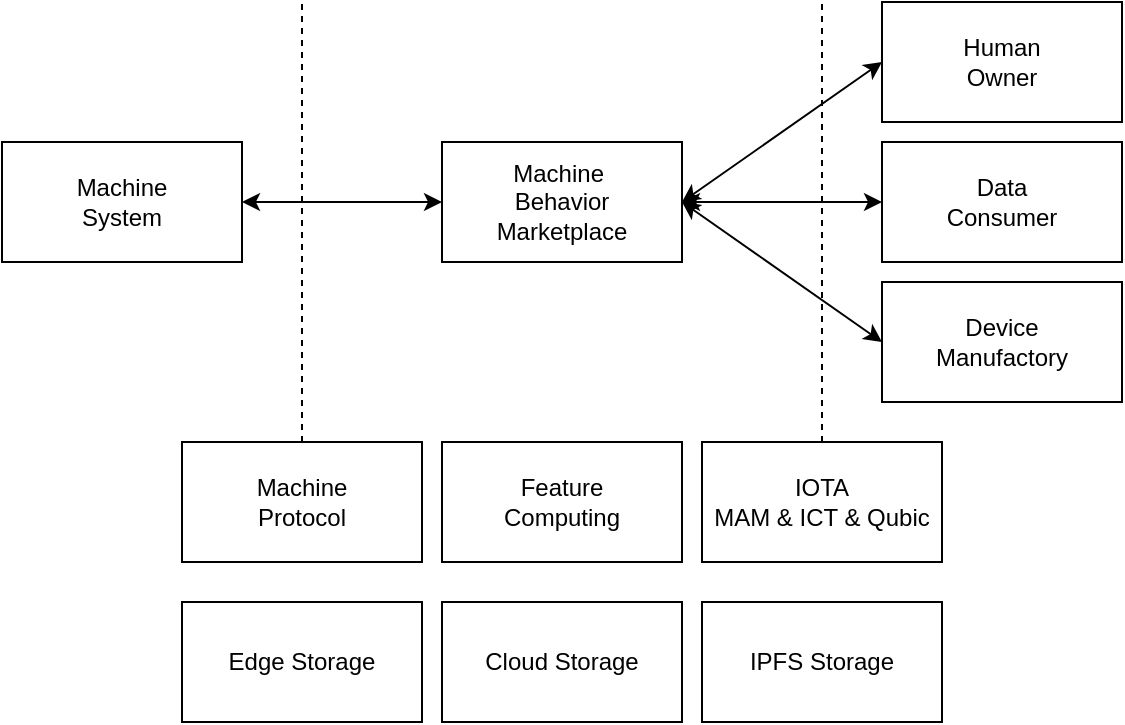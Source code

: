 <mxfile version="10.4.8" type="github"><diagram id="FyKLwY2rC09LsQtiZAwr" name="Page-1"><mxGraphModel dx="711" dy="602" grid="1" gridSize="10" guides="1" tooltips="1" connect="1" arrows="1" fold="1" page="1" pageScale="1" pageWidth="850" pageHeight="1100" math="0" shadow="0"><root><mxCell id="0"/><mxCell id="1" parent="0"/><mxCell id="XmHrJWyt_M7lHS0KrHwF-1" value="&lt;span&gt;Machine&amp;nbsp;&lt;/span&gt;&lt;br&gt;&lt;span&gt;Behavior&lt;/span&gt;&lt;br&gt;&lt;span&gt;Marketplace&lt;/span&gt;" style="rounded=0;whiteSpace=wrap;html=1;" parent="1" vertex="1"><mxGeometry x="340" y="130" width="120" height="60" as="geometry"/></mxCell><mxCell id="97nY0JmqpkczdnJ-v8mu-1" value="Machine&lt;br&gt;System&lt;br&gt;" style="rounded=0;whiteSpace=wrap;html=1;" parent="1" vertex="1"><mxGeometry x="120" y="130" width="120" height="60" as="geometry"/></mxCell><mxCell id="g7zFXvAbVAu7hrYjj0Qe-1" value="Human&lt;br&gt;Owner&lt;br&gt;" style="rounded=0;whiteSpace=wrap;html=1;" parent="1" vertex="1"><mxGeometry x="560" y="60" width="120" height="60" as="geometry"/></mxCell><mxCell id="g7zFXvAbVAu7hrYjj0Qe-2" value="Device&lt;br&gt;Manufactory&lt;br&gt;" style="rounded=0;whiteSpace=wrap;html=1;" parent="1" vertex="1"><mxGeometry x="560" y="200" width="120" height="60" as="geometry"/></mxCell><mxCell id="g7zFXvAbVAu7hrYjj0Qe-3" value="IOTA&lt;br&gt;MAM &amp;amp; ICT &amp;amp; Qubic" style="rounded=0;whiteSpace=wrap;html=1;" parent="1" vertex="1"><mxGeometry x="470" y="280" width="120" height="60" as="geometry"/></mxCell><mxCell id="g7zFXvAbVAu7hrYjj0Qe-5" value="IPFS Storage" style="rounded=0;whiteSpace=wrap;html=1;" parent="1" vertex="1"><mxGeometry x="470" y="360" width="120" height="60" as="geometry"/></mxCell><mxCell id="g7zFXvAbVAu7hrYjj0Qe-6" value="Edge Storage" style="rounded=0;whiteSpace=wrap;html=1;" parent="1" vertex="1"><mxGeometry x="210" y="360" width="120" height="60" as="geometry"/></mxCell><mxCell id="OzVFyzVC0tUx3ILVQaz6-2" value="Data&lt;br&gt;Consumer&lt;br&gt;" style="rounded=0;whiteSpace=wrap;html=1;" vertex="1" parent="1"><mxGeometry x="560" y="130" width="120" height="60" as="geometry"/></mxCell><mxCell id="OzVFyzVC0tUx3ILVQaz6-3" value="" style="endArrow=classic;startArrow=classic;html=1;exitX=1;exitY=0.5;exitDx=0;exitDy=0;entryX=0;entryY=0.5;entryDx=0;entryDy=0;" edge="1" parent="1" source="97nY0JmqpkczdnJ-v8mu-1" target="XmHrJWyt_M7lHS0KrHwF-1"><mxGeometry width="50" height="50" relative="1" as="geometry"><mxPoint x="220" y="290" as="sourcePoint"/><mxPoint x="270" y="240" as="targetPoint"/></mxGeometry></mxCell><mxCell id="OzVFyzVC0tUx3ILVQaz6-4" value="" style="endArrow=classic;startArrow=classic;html=1;entryX=0;entryY=0.5;entryDx=0;entryDy=0;exitX=1;exitY=0.5;exitDx=0;exitDy=0;" edge="1" parent="1" source="XmHrJWyt_M7lHS0KrHwF-1" target="OzVFyzVC0tUx3ILVQaz6-2"><mxGeometry width="50" height="50" relative="1" as="geometry"><mxPoint x="460" y="160" as="sourcePoint"/><mxPoint x="350" y="170" as="targetPoint"/></mxGeometry></mxCell><mxCell id="OzVFyzVC0tUx3ILVQaz6-5" value="" style="endArrow=classic;startArrow=classic;html=1;entryX=0;entryY=0.5;entryDx=0;entryDy=0;exitX=1;exitY=0.5;exitDx=0;exitDy=0;" edge="1" parent="1" source="XmHrJWyt_M7lHS0KrHwF-1" target="g7zFXvAbVAu7hrYjj0Qe-1"><mxGeometry width="50" height="50" relative="1" as="geometry"><mxPoint x="470" y="170" as="sourcePoint"/><mxPoint x="570" y="170" as="targetPoint"/></mxGeometry></mxCell><mxCell id="OzVFyzVC0tUx3ILVQaz6-6" value="" style="endArrow=classic;startArrow=classic;html=1;entryX=0;entryY=0.5;entryDx=0;entryDy=0;exitX=1;exitY=0.5;exitDx=0;exitDy=0;" edge="1" parent="1" source="XmHrJWyt_M7lHS0KrHwF-1" target="g7zFXvAbVAu7hrYjj0Qe-2"><mxGeometry width="50" height="50" relative="1" as="geometry"><mxPoint x="470" y="170" as="sourcePoint"/><mxPoint x="570" y="100" as="targetPoint"/></mxGeometry></mxCell><mxCell id="OzVFyzVC0tUx3ILVQaz6-7" value="Cloud Storage" style="rounded=0;whiteSpace=wrap;html=1;" vertex="1" parent="1"><mxGeometry x="340" y="360" width="120" height="60" as="geometry"/></mxCell><mxCell id="OzVFyzVC0tUx3ILVQaz6-8" value="Machine&lt;br&gt;Protocol&lt;br&gt;" style="rounded=0;whiteSpace=wrap;html=1;" vertex="1" parent="1"><mxGeometry x="210" y="280" width="120" height="60" as="geometry"/></mxCell><mxCell id="OzVFyzVC0tUx3ILVQaz6-9" value="" style="endArrow=none;dashed=1;html=1;exitX=0.5;exitY=0;exitDx=0;exitDy=0;" edge="1" parent="1" source="OzVFyzVC0tUx3ILVQaz6-8"><mxGeometry width="50" height="50" relative="1" as="geometry"><mxPoint x="260" y="240" as="sourcePoint"/><mxPoint x="270" y="60" as="targetPoint"/></mxGeometry></mxCell><mxCell id="OzVFyzVC0tUx3ILVQaz6-13" value="" style="endArrow=none;dashed=1;html=1;exitX=0.5;exitY=0;exitDx=0;exitDy=0;" edge="1" parent="1" source="g7zFXvAbVAu7hrYjj0Qe-3"><mxGeometry width="50" height="50" relative="1" as="geometry"><mxPoint x="490" y="310" as="sourcePoint"/><mxPoint x="530" y="60" as="targetPoint"/></mxGeometry></mxCell><mxCell id="OzVFyzVC0tUx3ILVQaz6-15" value="Feature&lt;br&gt;Computing" style="rounded=0;whiteSpace=wrap;html=1;" vertex="1" parent="1"><mxGeometry x="340" y="280" width="120" height="60" as="geometry"/></mxCell></root></mxGraphModel></diagram></mxfile>